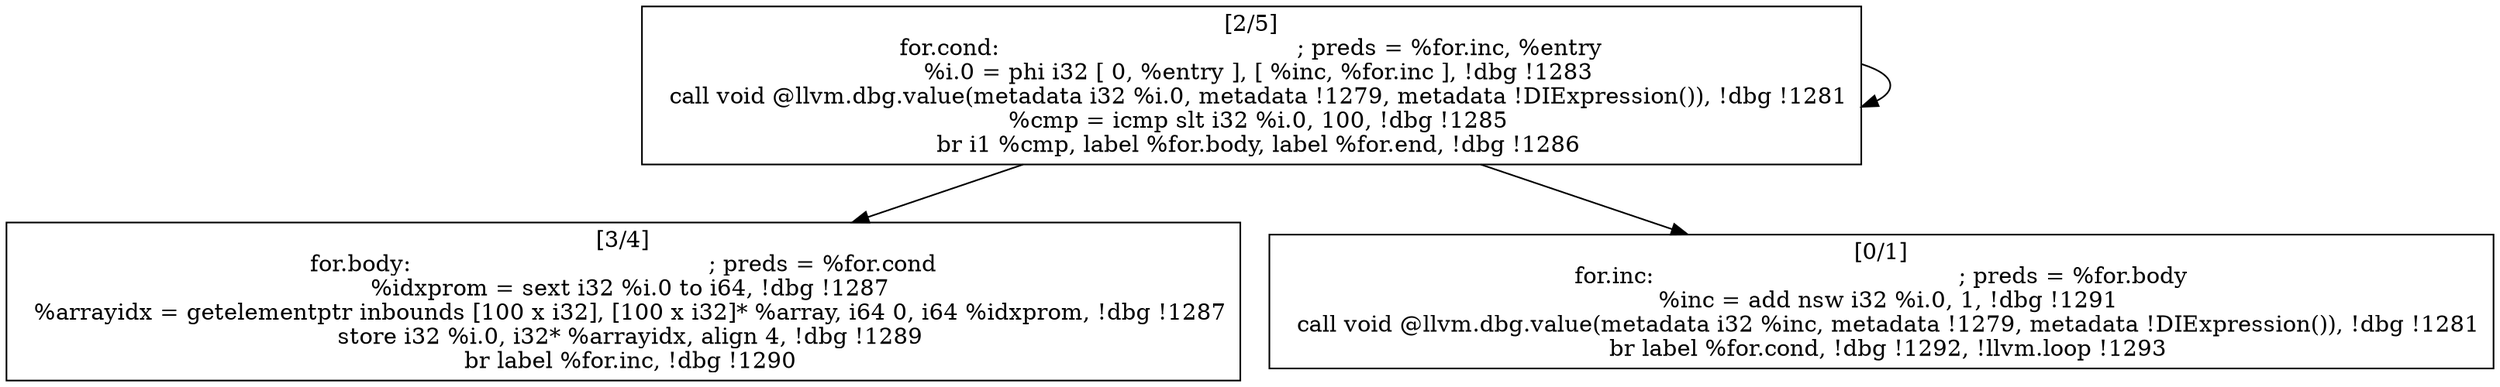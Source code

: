 
digraph G {


node64 [label="[3/4]
for.body:                                         ; preds = %for.cond
  %idxprom = sext i32 %i.0 to i64, !dbg !1287
  %arrayidx = getelementptr inbounds [100 x i32], [100 x i32]* %array, i64 0, i64 %idxprom, !dbg !1287
  store i32 %i.0, i32* %arrayidx, align 4, !dbg !1289
  br label %for.inc, !dbg !1290
",shape=rectangle ]
node62 [label="[0/1]
for.inc:                                          ; preds = %for.body
  %inc = add nsw i32 %i.0, 1, !dbg !1291
  call void @llvm.dbg.value(metadata i32 %inc, metadata !1279, metadata !DIExpression()), !dbg !1281
  br label %for.cond, !dbg !1292, !llvm.loop !1293
",shape=rectangle ]
node63 [label="[2/5]
for.cond:                                         ; preds = %for.inc, %entry
  %i.0 = phi i32 [ 0, %entry ], [ %inc, %for.inc ], !dbg !1283
  call void @llvm.dbg.value(metadata i32 %i.0, metadata !1279, metadata !DIExpression()), !dbg !1281
  %cmp = icmp slt i32 %i.0, 100, !dbg !1285
  br i1 %cmp, label %for.body, label %for.end, !dbg !1286
",shape=rectangle ]

node63->node64 [ ]
node63->node63 [ ]
node63->node62 [ ]


}
